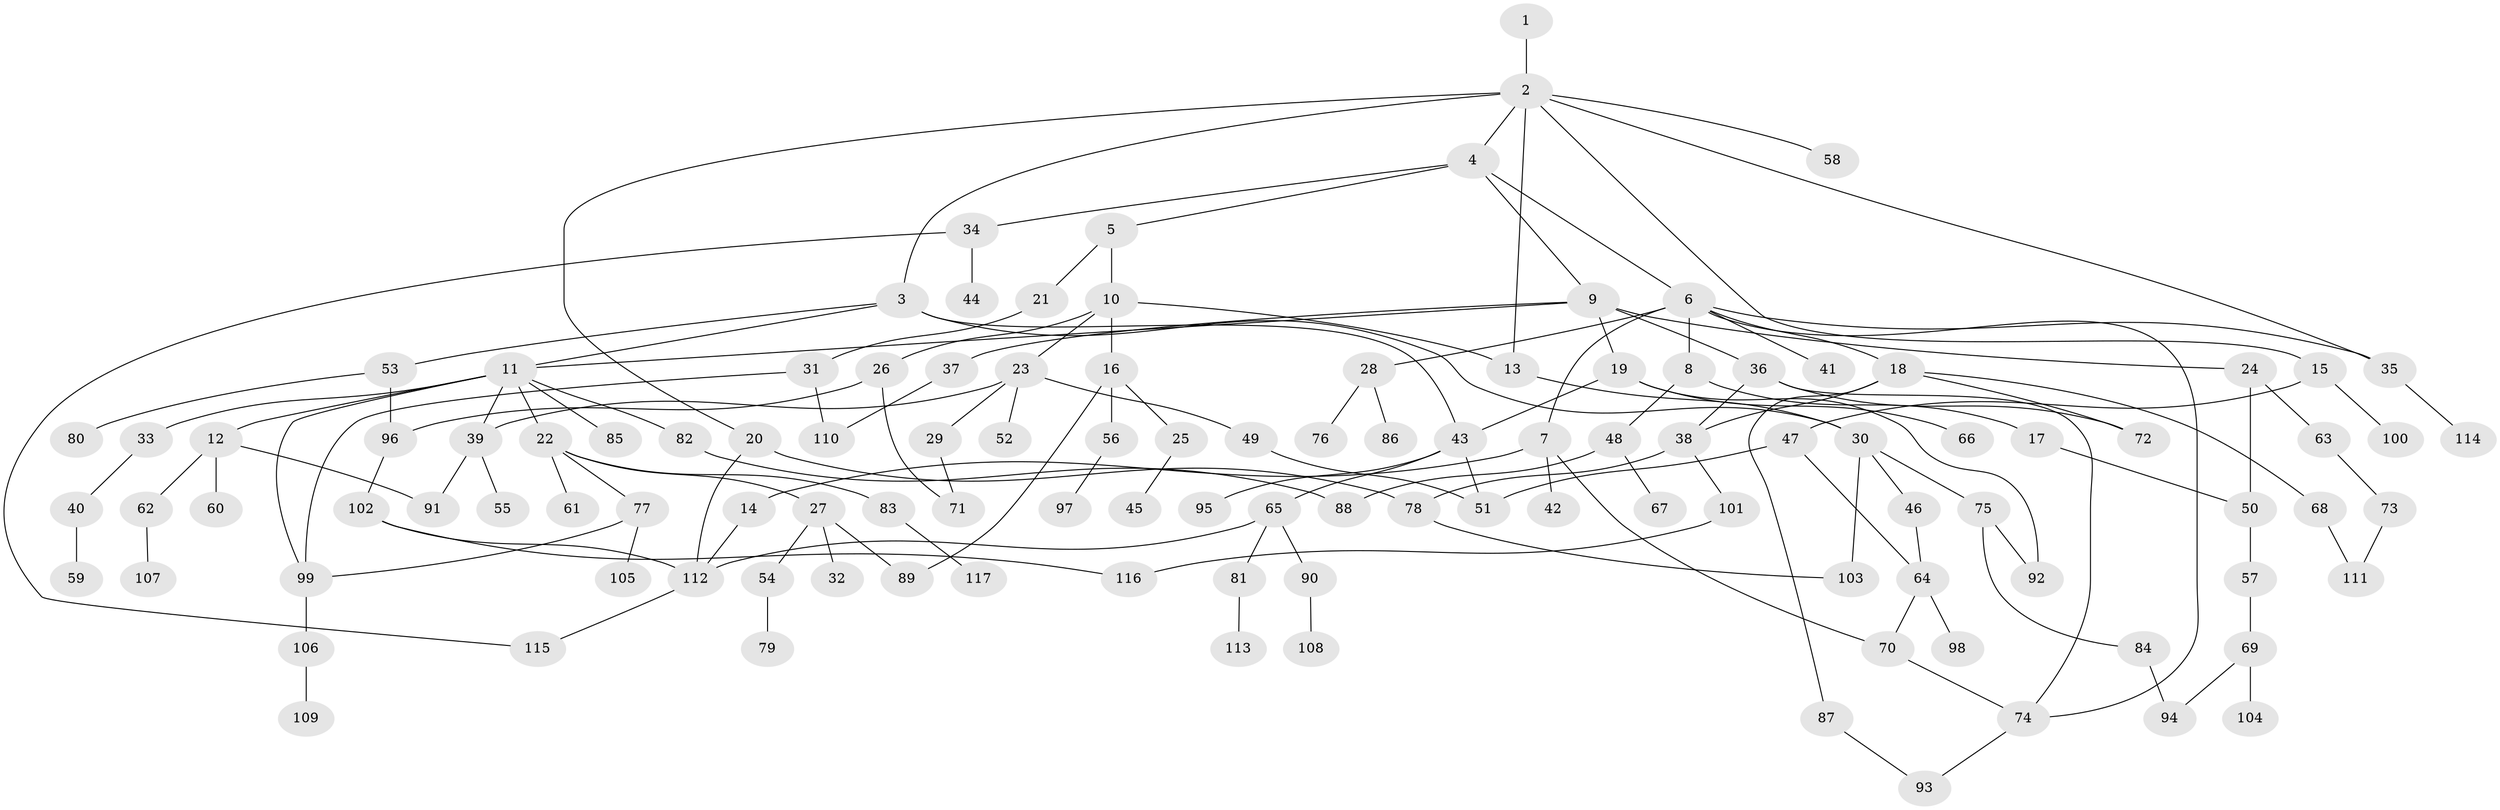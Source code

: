 // Generated by graph-tools (version 1.1) at 2025/34/03/09/25 02:34:26]
// undirected, 117 vertices, 150 edges
graph export_dot {
graph [start="1"]
  node [color=gray90,style=filled];
  1;
  2;
  3;
  4;
  5;
  6;
  7;
  8;
  9;
  10;
  11;
  12;
  13;
  14;
  15;
  16;
  17;
  18;
  19;
  20;
  21;
  22;
  23;
  24;
  25;
  26;
  27;
  28;
  29;
  30;
  31;
  32;
  33;
  34;
  35;
  36;
  37;
  38;
  39;
  40;
  41;
  42;
  43;
  44;
  45;
  46;
  47;
  48;
  49;
  50;
  51;
  52;
  53;
  54;
  55;
  56;
  57;
  58;
  59;
  60;
  61;
  62;
  63;
  64;
  65;
  66;
  67;
  68;
  69;
  70;
  71;
  72;
  73;
  74;
  75;
  76;
  77;
  78;
  79;
  80;
  81;
  82;
  83;
  84;
  85;
  86;
  87;
  88;
  89;
  90;
  91;
  92;
  93;
  94;
  95;
  96;
  97;
  98;
  99;
  100;
  101;
  102;
  103;
  104;
  105;
  106;
  107;
  108;
  109;
  110;
  111;
  112;
  113;
  114;
  115;
  116;
  117;
  1 -- 2;
  2 -- 3;
  2 -- 4;
  2 -- 15;
  2 -- 20;
  2 -- 58;
  2 -- 13;
  2 -- 35;
  3 -- 43;
  3 -- 53;
  3 -- 30;
  3 -- 11;
  4 -- 5;
  4 -- 6;
  4 -- 9;
  4 -- 34;
  5 -- 10;
  5 -- 21;
  6 -- 7;
  6 -- 8;
  6 -- 18;
  6 -- 28;
  6 -- 35;
  6 -- 41;
  6 -- 74;
  7 -- 14;
  7 -- 42;
  7 -- 70;
  8 -- 17;
  8 -- 48;
  9 -- 11;
  9 -- 19;
  9 -- 24;
  9 -- 36;
  9 -- 37;
  10 -- 13;
  10 -- 16;
  10 -- 23;
  10 -- 26;
  11 -- 12;
  11 -- 22;
  11 -- 33;
  11 -- 39;
  11 -- 82;
  11 -- 85;
  11 -- 99;
  12 -- 60;
  12 -- 62;
  12 -- 91;
  13 -- 30;
  14 -- 112;
  15 -- 47;
  15 -- 100;
  16 -- 25;
  16 -- 56;
  16 -- 89;
  17 -- 50;
  18 -- 38;
  18 -- 68;
  18 -- 72;
  18 -- 87;
  19 -- 66;
  19 -- 92;
  19 -- 43;
  20 -- 112;
  20 -- 78;
  21 -- 31;
  22 -- 27;
  22 -- 61;
  22 -- 77;
  22 -- 83;
  23 -- 29;
  23 -- 49;
  23 -- 52;
  23 -- 39;
  24 -- 50;
  24 -- 63;
  25 -- 45;
  26 -- 71;
  26 -- 96;
  27 -- 32;
  27 -- 54;
  27 -- 89;
  28 -- 76;
  28 -- 86;
  29 -- 71;
  30 -- 46;
  30 -- 75;
  30 -- 103;
  31 -- 99;
  31 -- 110;
  33 -- 40;
  34 -- 44;
  34 -- 115;
  35 -- 114;
  36 -- 74;
  36 -- 38;
  36 -- 72;
  37 -- 110;
  38 -- 78;
  38 -- 101;
  39 -- 55;
  39 -- 91;
  40 -- 59;
  43 -- 51;
  43 -- 65;
  43 -- 95;
  46 -- 64;
  47 -- 51;
  47 -- 64;
  48 -- 67;
  48 -- 88;
  49 -- 51;
  50 -- 57;
  53 -- 80;
  53 -- 96;
  54 -- 79;
  56 -- 97;
  57 -- 69;
  62 -- 107;
  63 -- 73;
  64 -- 70;
  64 -- 98;
  65 -- 81;
  65 -- 90;
  65 -- 112;
  68 -- 111;
  69 -- 94;
  69 -- 104;
  70 -- 74;
  73 -- 111;
  74 -- 93;
  75 -- 84;
  75 -- 92;
  77 -- 105;
  77 -- 99;
  78 -- 103;
  81 -- 113;
  82 -- 88;
  83 -- 117;
  84 -- 94;
  87 -- 93;
  90 -- 108;
  96 -- 102;
  99 -- 106;
  101 -- 116;
  102 -- 116;
  102 -- 112;
  106 -- 109;
  112 -- 115;
}
